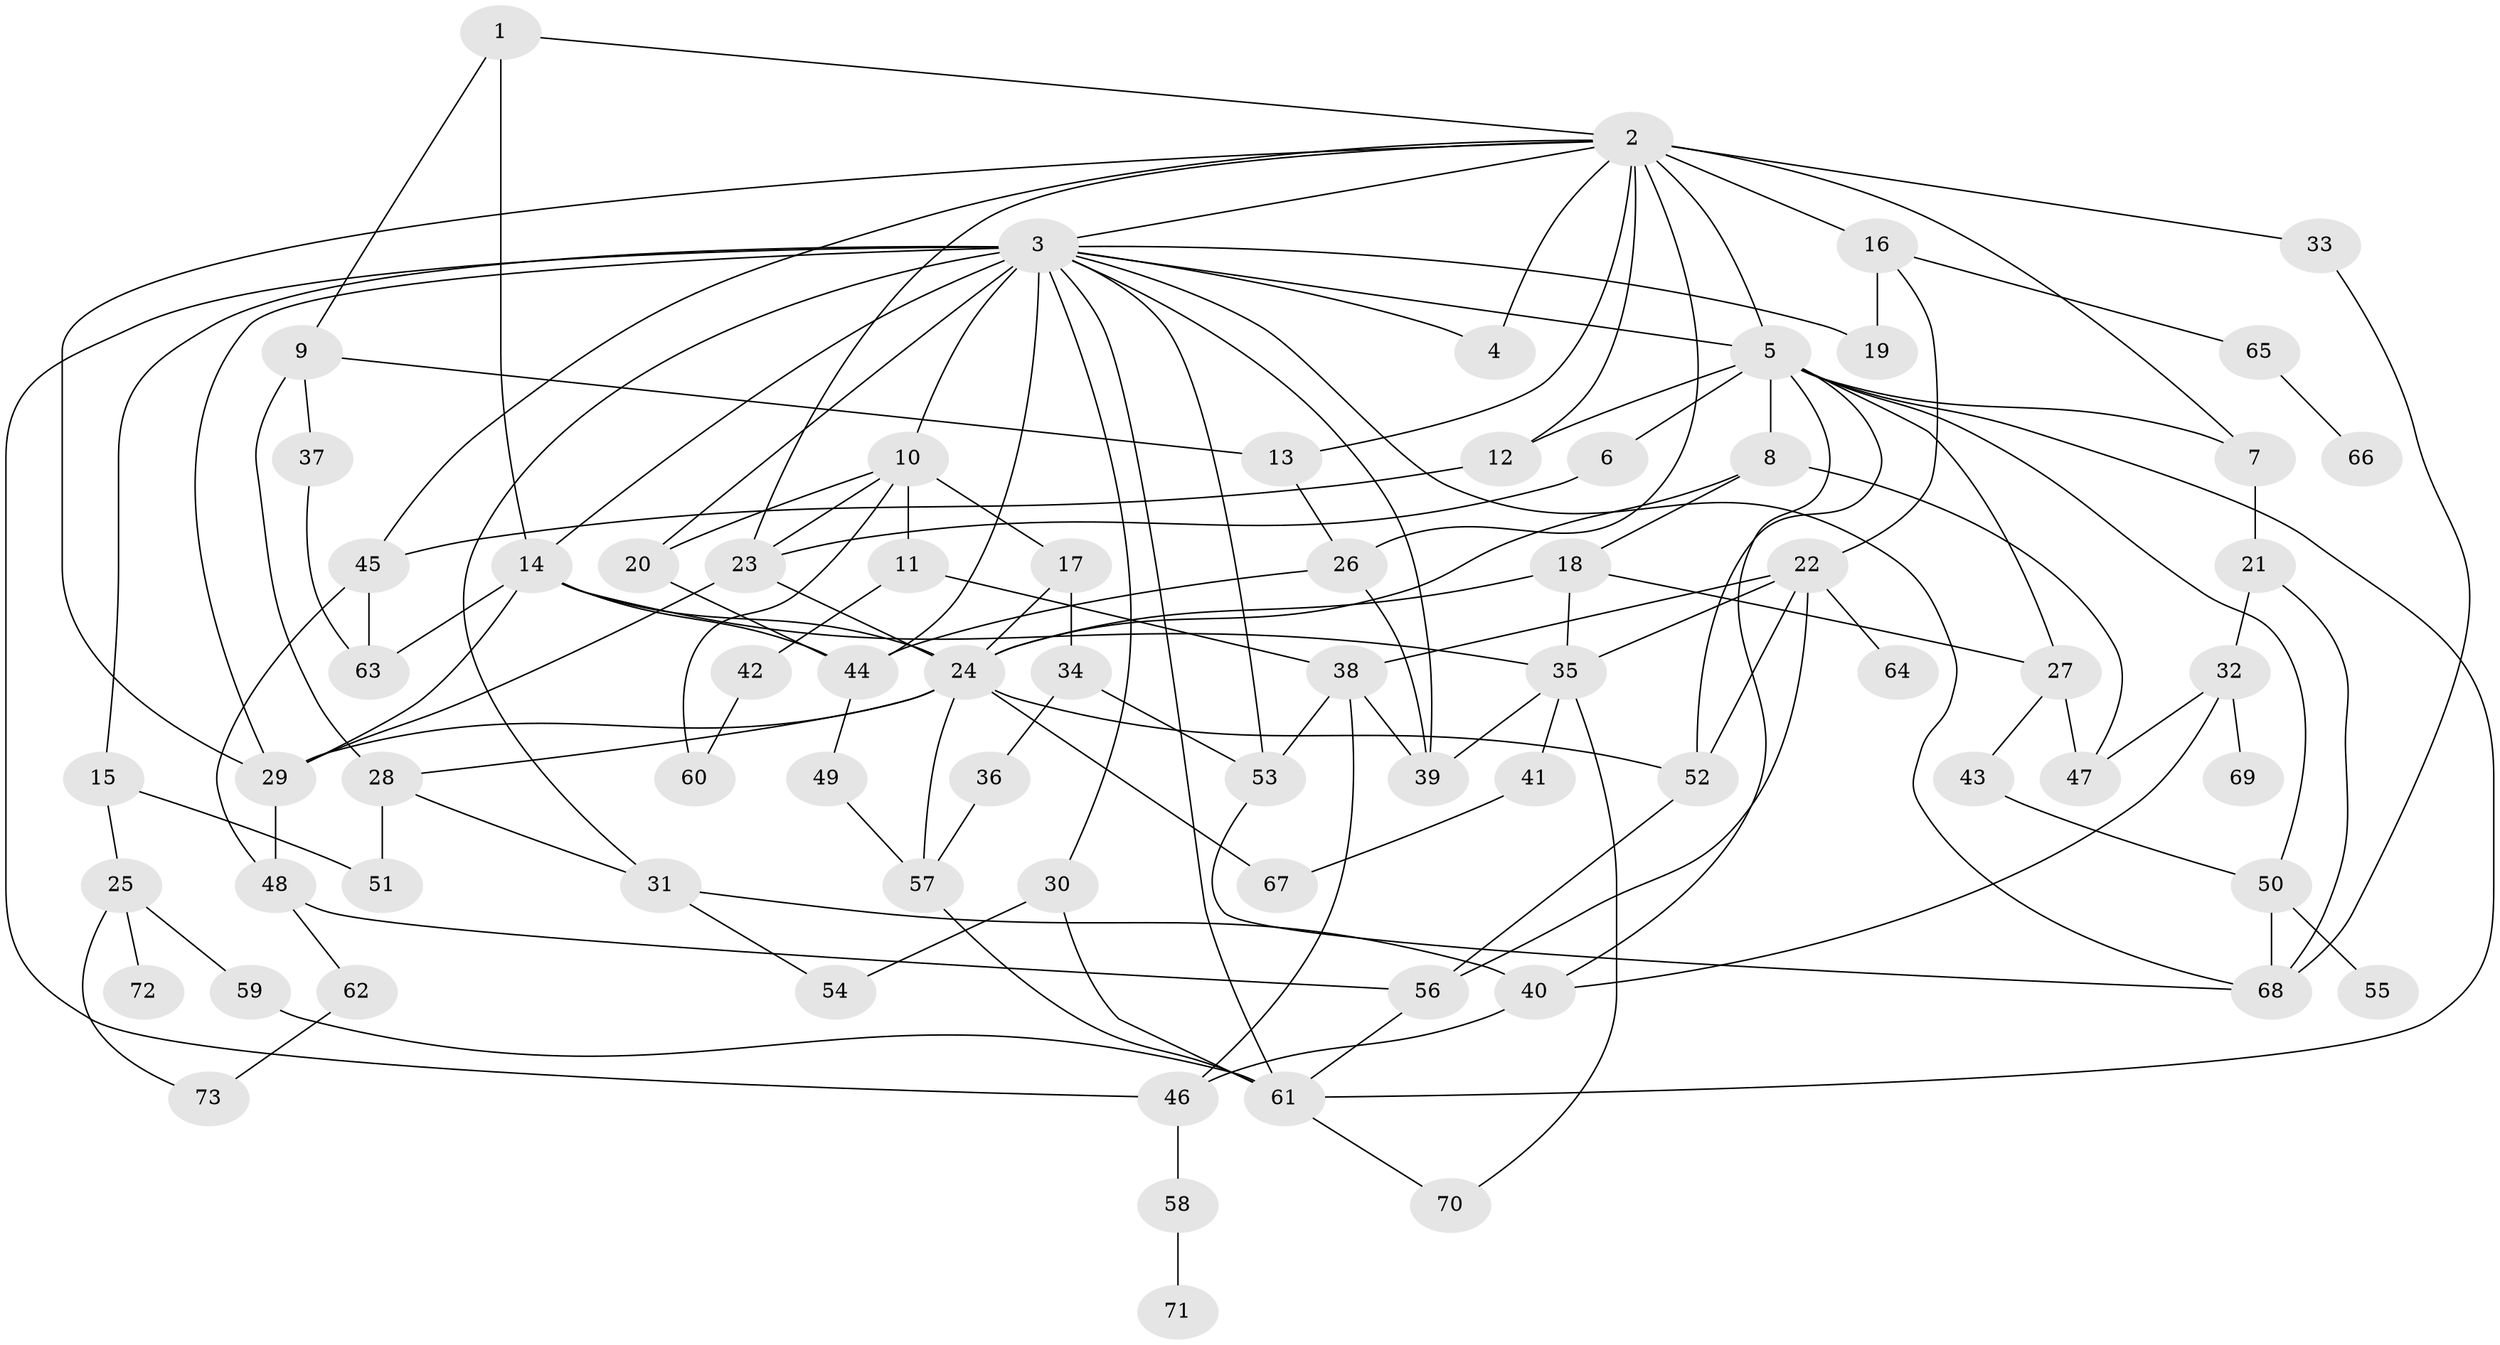 // original degree distribution, {3: 0.2602739726027397, 12: 0.00684931506849315, 7: 0.02054794520547945, 5: 0.10273972602739725, 6: 0.0136986301369863, 8: 0.00684931506849315, 2: 0.2808219178082192, 4: 0.14383561643835616, 1: 0.1643835616438356}
// Generated by graph-tools (version 1.1) at 2025/34/03/09/25 02:34:30]
// undirected, 73 vertices, 137 edges
graph export_dot {
graph [start="1"]
  node [color=gray90,style=filled];
  1;
  2;
  3;
  4;
  5;
  6;
  7;
  8;
  9;
  10;
  11;
  12;
  13;
  14;
  15;
  16;
  17;
  18;
  19;
  20;
  21;
  22;
  23;
  24;
  25;
  26;
  27;
  28;
  29;
  30;
  31;
  32;
  33;
  34;
  35;
  36;
  37;
  38;
  39;
  40;
  41;
  42;
  43;
  44;
  45;
  46;
  47;
  48;
  49;
  50;
  51;
  52;
  53;
  54;
  55;
  56;
  57;
  58;
  59;
  60;
  61;
  62;
  63;
  64;
  65;
  66;
  67;
  68;
  69;
  70;
  71;
  72;
  73;
  1 -- 2 [weight=1.0];
  1 -- 9 [weight=1.0];
  1 -- 14 [weight=1.0];
  2 -- 3 [weight=1.0];
  2 -- 4 [weight=1.0];
  2 -- 5 [weight=1.0];
  2 -- 7 [weight=1.0];
  2 -- 12 [weight=1.0];
  2 -- 13 [weight=1.0];
  2 -- 16 [weight=2.0];
  2 -- 23 [weight=1.0];
  2 -- 26 [weight=2.0];
  2 -- 29 [weight=1.0];
  2 -- 33 [weight=1.0];
  2 -- 45 [weight=1.0];
  3 -- 4 [weight=1.0];
  3 -- 5 [weight=1.0];
  3 -- 10 [weight=2.0];
  3 -- 14 [weight=1.0];
  3 -- 15 [weight=1.0];
  3 -- 19 [weight=1.0];
  3 -- 20 [weight=1.0];
  3 -- 29 [weight=1.0];
  3 -- 30 [weight=1.0];
  3 -- 31 [weight=1.0];
  3 -- 39 [weight=1.0];
  3 -- 44 [weight=1.0];
  3 -- 46 [weight=1.0];
  3 -- 53 [weight=1.0];
  3 -- 61 [weight=1.0];
  3 -- 68 [weight=1.0];
  5 -- 6 [weight=3.0];
  5 -- 7 [weight=1.0];
  5 -- 8 [weight=1.0];
  5 -- 12 [weight=1.0];
  5 -- 27 [weight=1.0];
  5 -- 40 [weight=1.0];
  5 -- 50 [weight=1.0];
  5 -- 52 [weight=1.0];
  5 -- 61 [weight=1.0];
  6 -- 23 [weight=1.0];
  7 -- 21 [weight=1.0];
  8 -- 18 [weight=1.0];
  8 -- 24 [weight=1.0];
  8 -- 47 [weight=1.0];
  9 -- 13 [weight=1.0];
  9 -- 28 [weight=1.0];
  9 -- 37 [weight=1.0];
  10 -- 11 [weight=1.0];
  10 -- 17 [weight=1.0];
  10 -- 20 [weight=1.0];
  10 -- 23 [weight=1.0];
  10 -- 60 [weight=1.0];
  11 -- 38 [weight=1.0];
  11 -- 42 [weight=2.0];
  12 -- 45 [weight=1.0];
  13 -- 26 [weight=1.0];
  14 -- 24 [weight=1.0];
  14 -- 29 [weight=1.0];
  14 -- 35 [weight=1.0];
  14 -- 44 [weight=1.0];
  14 -- 63 [weight=1.0];
  15 -- 25 [weight=1.0];
  15 -- 51 [weight=1.0];
  16 -- 19 [weight=1.0];
  16 -- 22 [weight=1.0];
  16 -- 65 [weight=1.0];
  17 -- 24 [weight=1.0];
  17 -- 34 [weight=1.0];
  18 -- 24 [weight=1.0];
  18 -- 27 [weight=1.0];
  18 -- 35 [weight=1.0];
  20 -- 44 [weight=1.0];
  21 -- 32 [weight=1.0];
  21 -- 68 [weight=1.0];
  22 -- 35 [weight=1.0];
  22 -- 38 [weight=1.0];
  22 -- 52 [weight=1.0];
  22 -- 56 [weight=1.0];
  22 -- 64 [weight=1.0];
  23 -- 24 [weight=1.0];
  23 -- 29 [weight=1.0];
  24 -- 28 [weight=2.0];
  24 -- 29 [weight=1.0];
  24 -- 52 [weight=1.0];
  24 -- 57 [weight=1.0];
  24 -- 67 [weight=1.0];
  25 -- 59 [weight=1.0];
  25 -- 72 [weight=1.0];
  25 -- 73 [weight=1.0];
  26 -- 39 [weight=1.0];
  26 -- 44 [weight=2.0];
  27 -- 43 [weight=1.0];
  27 -- 47 [weight=1.0];
  28 -- 31 [weight=1.0];
  28 -- 51 [weight=1.0];
  29 -- 48 [weight=1.0];
  30 -- 54 [weight=1.0];
  30 -- 61 [weight=1.0];
  31 -- 40 [weight=1.0];
  31 -- 54 [weight=1.0];
  32 -- 40 [weight=1.0];
  32 -- 47 [weight=1.0];
  32 -- 69 [weight=1.0];
  33 -- 68 [weight=1.0];
  34 -- 36 [weight=1.0];
  34 -- 53 [weight=1.0];
  35 -- 39 [weight=1.0];
  35 -- 41 [weight=1.0];
  35 -- 70 [weight=1.0];
  36 -- 57 [weight=1.0];
  37 -- 63 [weight=1.0];
  38 -- 39 [weight=1.0];
  38 -- 46 [weight=1.0];
  38 -- 53 [weight=1.0];
  40 -- 46 [weight=1.0];
  41 -- 67 [weight=1.0];
  42 -- 60 [weight=1.0];
  43 -- 50 [weight=1.0];
  44 -- 49 [weight=1.0];
  45 -- 48 [weight=1.0];
  45 -- 63 [weight=1.0];
  46 -- 58 [weight=1.0];
  48 -- 56 [weight=1.0];
  48 -- 62 [weight=1.0];
  49 -- 57 [weight=1.0];
  50 -- 55 [weight=1.0];
  50 -- 68 [weight=2.0];
  52 -- 56 [weight=1.0];
  53 -- 68 [weight=1.0];
  56 -- 61 [weight=1.0];
  57 -- 61 [weight=1.0];
  58 -- 71 [weight=1.0];
  59 -- 61 [weight=1.0];
  61 -- 70 [weight=1.0];
  62 -- 73 [weight=1.0];
  65 -- 66 [weight=1.0];
}
